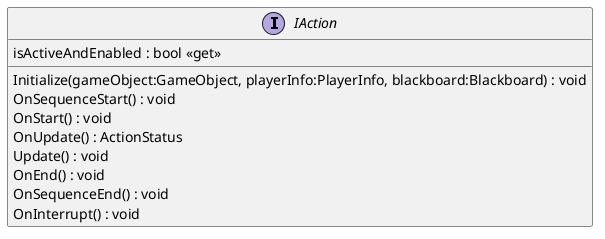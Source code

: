 @startuml
interface IAction {
    Initialize(gameObject:GameObject, playerInfo:PlayerInfo, blackboard:Blackboard) : void
    isActiveAndEnabled : bool <<get>>
    OnSequenceStart() : void
    OnStart() : void
    OnUpdate() : ActionStatus
    Update() : void
    OnEnd() : void
    OnSequenceEnd() : void
    OnInterrupt() : void
}
@enduml
